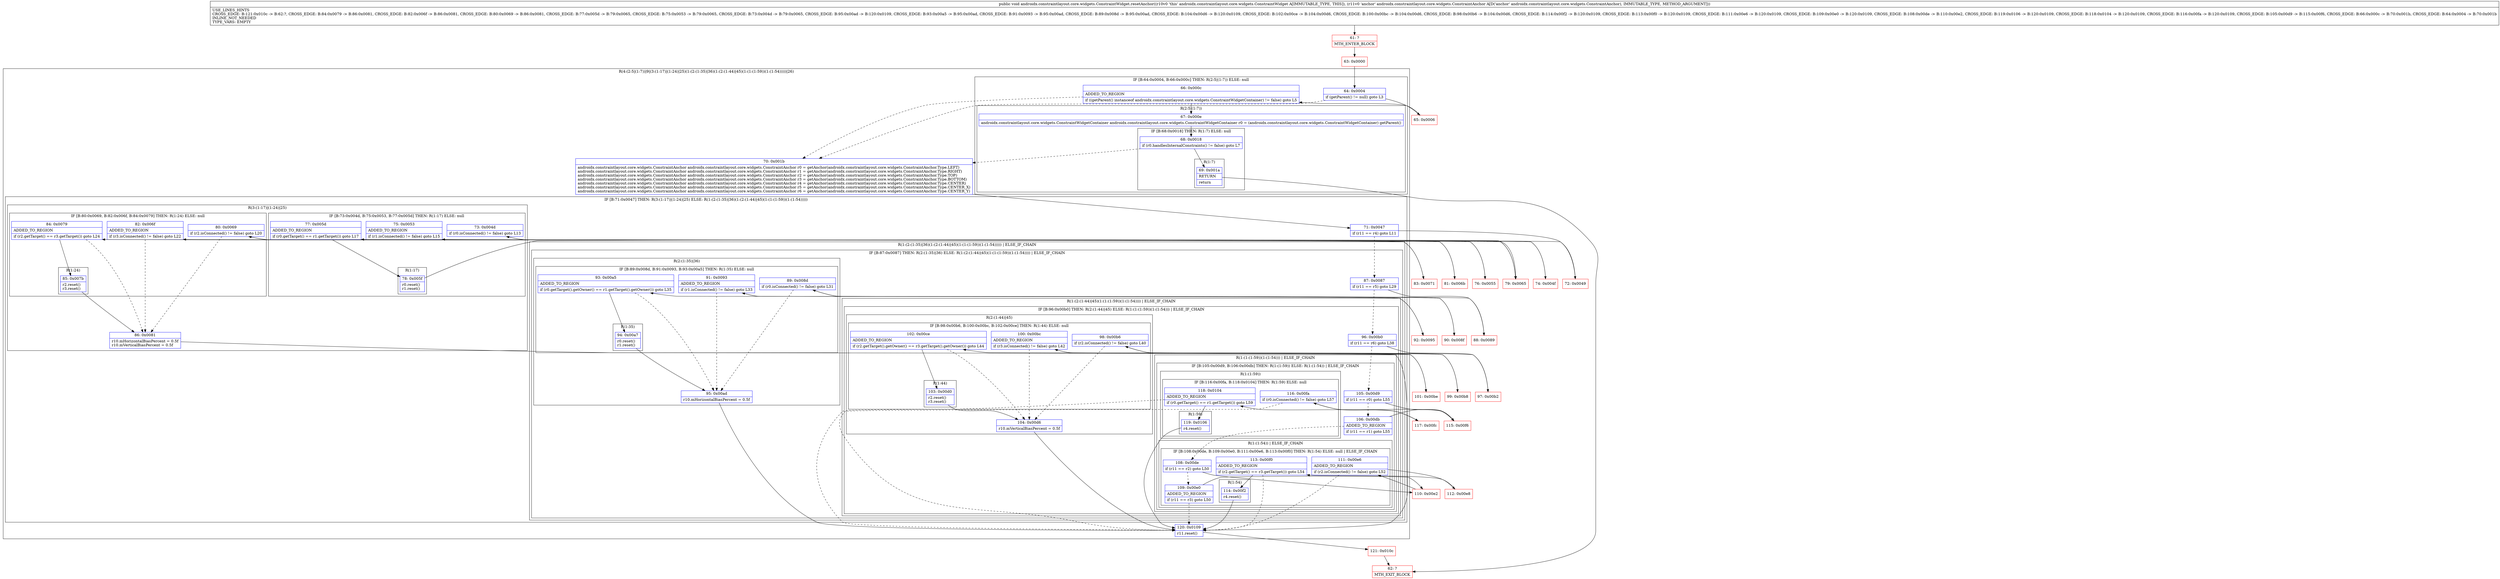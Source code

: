 digraph "CFG forandroidx.constraintlayout.core.widgets.ConstraintWidget.resetAnchor(Landroidx\/constraintlayout\/core\/widgets\/ConstraintAnchor;)V" {
subgraph cluster_Region_1679044323 {
label = "R(4:(2:5|(1:7))|9|(3:(1:17)|(1:24)|25)(1:(2:(1:35)|36)(1:(2:(1:44)|45)(1:(1:(1:59))(1:(1:54)))))|26)";
node [shape=record,color=blue];
subgraph cluster_IfRegion_52654610 {
label = "IF [B:64:0x0004, B:66:0x000c] THEN: R(2:5|(1:7)) ELSE: null";
node [shape=record,color=blue];
Node_64 [shape=record,label="{64\:\ 0x0004|if (getParent() != null) goto L3\l}"];
Node_66 [shape=record,label="{66\:\ 0x000c|ADDED_TO_REGION\l|if ((getParent() instanceof androidx.constraintlayout.core.widgets.ConstraintWidgetContainer) != false) goto L5\l}"];
subgraph cluster_Region_1101823407 {
label = "R(2:5|(1:7))";
node [shape=record,color=blue];
Node_67 [shape=record,label="{67\:\ 0x000e|androidx.constraintlayout.core.widgets.ConstraintWidgetContainer androidx.constraintlayout.core.widgets.ConstraintWidgetContainer r0 = (androidx.constraintlayout.core.widgets.ConstraintWidgetContainer) getParent()\l}"];
subgraph cluster_IfRegion_1585347180 {
label = "IF [B:68:0x0018] THEN: R(1:7) ELSE: null";
node [shape=record,color=blue];
Node_68 [shape=record,label="{68\:\ 0x0018|if (r0.handlesInternalConstraints() != false) goto L7\l}"];
subgraph cluster_Region_1924855397 {
label = "R(1:7)";
node [shape=record,color=blue];
Node_69 [shape=record,label="{69\:\ 0x001a|RETURN\l|return\l}"];
}
}
}
}
Node_70 [shape=record,label="{70\:\ 0x001b|androidx.constraintlayout.core.widgets.ConstraintAnchor androidx.constraintlayout.core.widgets.ConstraintAnchor r0 = getAnchor(androidx.constraintlayout.core.widgets.ConstraintAnchor.Type.LEFT)\landroidx.constraintlayout.core.widgets.ConstraintAnchor androidx.constraintlayout.core.widgets.ConstraintAnchor r1 = getAnchor(androidx.constraintlayout.core.widgets.ConstraintAnchor.Type.RIGHT)\landroidx.constraintlayout.core.widgets.ConstraintAnchor androidx.constraintlayout.core.widgets.ConstraintAnchor r2 = getAnchor(androidx.constraintlayout.core.widgets.ConstraintAnchor.Type.TOP)\landroidx.constraintlayout.core.widgets.ConstraintAnchor androidx.constraintlayout.core.widgets.ConstraintAnchor r3 = getAnchor(androidx.constraintlayout.core.widgets.ConstraintAnchor.Type.BOTTOM)\landroidx.constraintlayout.core.widgets.ConstraintAnchor androidx.constraintlayout.core.widgets.ConstraintAnchor r4 = getAnchor(androidx.constraintlayout.core.widgets.ConstraintAnchor.Type.CENTER)\landroidx.constraintlayout.core.widgets.ConstraintAnchor androidx.constraintlayout.core.widgets.ConstraintAnchor r5 = getAnchor(androidx.constraintlayout.core.widgets.ConstraintAnchor.Type.CENTER_X)\landroidx.constraintlayout.core.widgets.ConstraintAnchor androidx.constraintlayout.core.widgets.ConstraintAnchor r6 = getAnchor(androidx.constraintlayout.core.widgets.ConstraintAnchor.Type.CENTER_Y)\l}"];
subgraph cluster_IfRegion_1218577165 {
label = "IF [B:71:0x0047] THEN: R(3:(1:17)|(1:24)|25) ELSE: R(1:(2:(1:35)|36)(1:(2:(1:44)|45)(1:(1:(1:59))(1:(1:54)))))";
node [shape=record,color=blue];
Node_71 [shape=record,label="{71\:\ 0x0047|if (r11 == r4) goto L11\l}"];
subgraph cluster_Region_72062784 {
label = "R(3:(1:17)|(1:24)|25)";
node [shape=record,color=blue];
subgraph cluster_IfRegion_2078173148 {
label = "IF [B:73:0x004d, B:75:0x0053, B:77:0x005d] THEN: R(1:17) ELSE: null";
node [shape=record,color=blue];
Node_73 [shape=record,label="{73\:\ 0x004d|if (r0.isConnected() != false) goto L13\l}"];
Node_75 [shape=record,label="{75\:\ 0x0053|ADDED_TO_REGION\l|if (r1.isConnected() != false) goto L15\l}"];
Node_77 [shape=record,label="{77\:\ 0x005d|ADDED_TO_REGION\l|if (r0.getTarget() == r1.getTarget()) goto L17\l}"];
subgraph cluster_Region_1840332197 {
label = "R(1:17)";
node [shape=record,color=blue];
Node_78 [shape=record,label="{78\:\ 0x005f|r0.reset()\lr1.reset()\l}"];
}
}
subgraph cluster_IfRegion_1146716262 {
label = "IF [B:80:0x0069, B:82:0x006f, B:84:0x0079] THEN: R(1:24) ELSE: null";
node [shape=record,color=blue];
Node_80 [shape=record,label="{80\:\ 0x0069|if (r2.isConnected() != false) goto L20\l}"];
Node_82 [shape=record,label="{82\:\ 0x006f|ADDED_TO_REGION\l|if (r3.isConnected() != false) goto L22\l}"];
Node_84 [shape=record,label="{84\:\ 0x0079|ADDED_TO_REGION\l|if (r2.getTarget() == r3.getTarget()) goto L24\l}"];
subgraph cluster_Region_107797185 {
label = "R(1:24)";
node [shape=record,color=blue];
Node_85 [shape=record,label="{85\:\ 0x007b|r2.reset()\lr3.reset()\l}"];
}
}
Node_86 [shape=record,label="{86\:\ 0x0081|r10.mHorizontalBiasPercent = 0.5f\lr10.mVerticalBiasPercent = 0.5f\l}"];
}
subgraph cluster_Region_646396317 {
label = "R(1:(2:(1:35)|36)(1:(2:(1:44)|45)(1:(1:(1:59))(1:(1:54))))) | ELSE_IF_CHAIN\l";
node [shape=record,color=blue];
subgraph cluster_IfRegion_935040856 {
label = "IF [B:87:0x0087] THEN: R(2:(1:35)|36) ELSE: R(1:(2:(1:44)|45)(1:(1:(1:59))(1:(1:54)))) | ELSE_IF_CHAIN\l";
node [shape=record,color=blue];
Node_87 [shape=record,label="{87\:\ 0x0087|if (r11 == r5) goto L29\l}"];
subgraph cluster_Region_1051491517 {
label = "R(2:(1:35)|36)";
node [shape=record,color=blue];
subgraph cluster_IfRegion_1480434523 {
label = "IF [B:89:0x008d, B:91:0x0093, B:93:0x00a5] THEN: R(1:35) ELSE: null";
node [shape=record,color=blue];
Node_89 [shape=record,label="{89\:\ 0x008d|if (r0.isConnected() != false) goto L31\l}"];
Node_91 [shape=record,label="{91\:\ 0x0093|ADDED_TO_REGION\l|if (r1.isConnected() != false) goto L33\l}"];
Node_93 [shape=record,label="{93\:\ 0x00a5|ADDED_TO_REGION\l|if (r0.getTarget().getOwner() == r1.getTarget().getOwner()) goto L35\l}"];
subgraph cluster_Region_496758153 {
label = "R(1:35)";
node [shape=record,color=blue];
Node_94 [shape=record,label="{94\:\ 0x00a7|r0.reset()\lr1.reset()\l}"];
}
}
Node_95 [shape=record,label="{95\:\ 0x00ad|r10.mHorizontalBiasPercent = 0.5f\l}"];
}
subgraph cluster_Region_453029075 {
label = "R(1:(2:(1:44)|45)(1:(1:(1:59))(1:(1:54)))) | ELSE_IF_CHAIN\l";
node [shape=record,color=blue];
subgraph cluster_IfRegion_1876512969 {
label = "IF [B:96:0x00b0] THEN: R(2:(1:44)|45) ELSE: R(1:(1:(1:59))(1:(1:54))) | ELSE_IF_CHAIN\l";
node [shape=record,color=blue];
Node_96 [shape=record,label="{96\:\ 0x00b0|if (r11 == r6) goto L38\l}"];
subgraph cluster_Region_1126816100 {
label = "R(2:(1:44)|45)";
node [shape=record,color=blue];
subgraph cluster_IfRegion_266204140 {
label = "IF [B:98:0x00b6, B:100:0x00bc, B:102:0x00ce] THEN: R(1:44) ELSE: null";
node [shape=record,color=blue];
Node_98 [shape=record,label="{98\:\ 0x00b6|if (r2.isConnected() != false) goto L40\l}"];
Node_100 [shape=record,label="{100\:\ 0x00bc|ADDED_TO_REGION\l|if (r3.isConnected() != false) goto L42\l}"];
Node_102 [shape=record,label="{102\:\ 0x00ce|ADDED_TO_REGION\l|if (r2.getTarget().getOwner() == r3.getTarget().getOwner()) goto L44\l}"];
subgraph cluster_Region_539660498 {
label = "R(1:44)";
node [shape=record,color=blue];
Node_103 [shape=record,label="{103\:\ 0x00d0|r2.reset()\lr3.reset()\l}"];
}
}
Node_104 [shape=record,label="{104\:\ 0x00d6|r10.mVerticalBiasPercent = 0.5f\l}"];
}
subgraph cluster_Region_1560103757 {
label = "R(1:(1:(1:59))(1:(1:54))) | ELSE_IF_CHAIN\l";
node [shape=record,color=blue];
subgraph cluster_IfRegion_368281953 {
label = "IF [B:105:0x00d9, B:106:0x00db] THEN: R(1:(1:59)) ELSE: R(1:(1:54)) | ELSE_IF_CHAIN\l";
node [shape=record,color=blue];
Node_105 [shape=record,label="{105\:\ 0x00d9|if (r11 == r0) goto L55\l}"];
Node_106 [shape=record,label="{106\:\ 0x00db|ADDED_TO_REGION\l|if (r11 == r1) goto L55\l}"];
subgraph cluster_Region_32083451 {
label = "R(1:(1:59))";
node [shape=record,color=blue];
subgraph cluster_IfRegion_1900794479 {
label = "IF [B:116:0x00fa, B:118:0x0104] THEN: R(1:59) ELSE: null";
node [shape=record,color=blue];
Node_116 [shape=record,label="{116\:\ 0x00fa|if (r0.isConnected() != false) goto L57\l}"];
Node_118 [shape=record,label="{118\:\ 0x0104|ADDED_TO_REGION\l|if (r0.getTarget() == r1.getTarget()) goto L59\l}"];
subgraph cluster_Region_679529318 {
label = "R(1:59)";
node [shape=record,color=blue];
Node_119 [shape=record,label="{119\:\ 0x0106|r4.reset()\l}"];
}
}
}
subgraph cluster_Region_521260833 {
label = "R(1:(1:54)) | ELSE_IF_CHAIN\l";
node [shape=record,color=blue];
subgraph cluster_IfRegion_687369729 {
label = "IF [B:108:0x00de, B:109:0x00e0, B:111:0x00e6, B:113:0x00f0] THEN: R(1:54) ELSE: null | ELSE_IF_CHAIN\l";
node [shape=record,color=blue];
Node_108 [shape=record,label="{108\:\ 0x00de|if (r11 == r2) goto L50\l}"];
Node_109 [shape=record,label="{109\:\ 0x00e0|ADDED_TO_REGION\l|if (r11 == r3) goto L50\l}"];
Node_111 [shape=record,label="{111\:\ 0x00e6|ADDED_TO_REGION\l|if (r2.isConnected() != false) goto L52\l}"];
Node_113 [shape=record,label="{113\:\ 0x00f0|ADDED_TO_REGION\l|if (r2.getTarget() == r3.getTarget()) goto L54\l}"];
subgraph cluster_Region_1557688996 {
label = "R(1:54)";
node [shape=record,color=blue];
Node_114 [shape=record,label="{114\:\ 0x00f2|r4.reset()\l}"];
}
}
}
}
}
}
}
}
}
}
Node_120 [shape=record,label="{120\:\ 0x0109|r11.reset()\l}"];
}
Node_61 [shape=record,color=red,label="{61\:\ ?|MTH_ENTER_BLOCK\l}"];
Node_63 [shape=record,color=red,label="{63\:\ 0x0000}"];
Node_65 [shape=record,color=red,label="{65\:\ 0x0006}"];
Node_62 [shape=record,color=red,label="{62\:\ ?|MTH_EXIT_BLOCK\l}"];
Node_72 [shape=record,color=red,label="{72\:\ 0x0049}"];
Node_74 [shape=record,color=red,label="{74\:\ 0x004f}"];
Node_76 [shape=record,color=red,label="{76\:\ 0x0055}"];
Node_79 [shape=record,color=red,label="{79\:\ 0x0065}"];
Node_81 [shape=record,color=red,label="{81\:\ 0x006b}"];
Node_83 [shape=record,color=red,label="{83\:\ 0x0071}"];
Node_121 [shape=record,color=red,label="{121\:\ 0x010c}"];
Node_88 [shape=record,color=red,label="{88\:\ 0x0089}"];
Node_90 [shape=record,color=red,label="{90\:\ 0x008f}"];
Node_92 [shape=record,color=red,label="{92\:\ 0x0095}"];
Node_97 [shape=record,color=red,label="{97\:\ 0x00b2}"];
Node_99 [shape=record,color=red,label="{99\:\ 0x00b8}"];
Node_101 [shape=record,color=red,label="{101\:\ 0x00be}"];
Node_110 [shape=record,color=red,label="{110\:\ 0x00e2}"];
Node_112 [shape=record,color=red,label="{112\:\ 0x00e8}"];
Node_115 [shape=record,color=red,label="{115\:\ 0x00f6}"];
Node_117 [shape=record,color=red,label="{117\:\ 0x00fc}"];
MethodNode[shape=record,label="{public void androidx.constraintlayout.core.widgets.ConstraintWidget.resetAnchor((r10v0 'this' androidx.constraintlayout.core.widgets.ConstraintWidget A[IMMUTABLE_TYPE, THIS]), (r11v0 'anchor' androidx.constraintlayout.core.widgets.ConstraintAnchor A[D('anchor' androidx.constraintlayout.core.widgets.ConstraintAnchor), IMMUTABLE_TYPE, METHOD_ARGUMENT]))  | USE_LINES_HINTS\lCROSS_EDGE: B:121:0x010c \-\> B:62:?, CROSS_EDGE: B:84:0x0079 \-\> B:86:0x0081, CROSS_EDGE: B:82:0x006f \-\> B:86:0x0081, CROSS_EDGE: B:80:0x0069 \-\> B:86:0x0081, CROSS_EDGE: B:77:0x005d \-\> B:79:0x0065, CROSS_EDGE: B:75:0x0053 \-\> B:79:0x0065, CROSS_EDGE: B:73:0x004d \-\> B:79:0x0065, CROSS_EDGE: B:95:0x00ad \-\> B:120:0x0109, CROSS_EDGE: B:93:0x00a5 \-\> B:95:0x00ad, CROSS_EDGE: B:91:0x0093 \-\> B:95:0x00ad, CROSS_EDGE: B:89:0x008d \-\> B:95:0x00ad, CROSS_EDGE: B:104:0x00d6 \-\> B:120:0x0109, CROSS_EDGE: B:102:0x00ce \-\> B:104:0x00d6, CROSS_EDGE: B:100:0x00bc \-\> B:104:0x00d6, CROSS_EDGE: B:98:0x00b6 \-\> B:104:0x00d6, CROSS_EDGE: B:114:0x00f2 \-\> B:120:0x0109, CROSS_EDGE: B:113:0x00f0 \-\> B:120:0x0109, CROSS_EDGE: B:111:0x00e6 \-\> B:120:0x0109, CROSS_EDGE: B:109:0x00e0 \-\> B:120:0x0109, CROSS_EDGE: B:108:0x00de \-\> B:110:0x00e2, CROSS_EDGE: B:119:0x0106 \-\> B:120:0x0109, CROSS_EDGE: B:118:0x0104 \-\> B:120:0x0109, CROSS_EDGE: B:116:0x00fa \-\> B:120:0x0109, CROSS_EDGE: B:105:0x00d9 \-\> B:115:0x00f6, CROSS_EDGE: B:66:0x000c \-\> B:70:0x001b, CROSS_EDGE: B:64:0x0004 \-\> B:70:0x001b\lINLINE_NOT_NEEDED\lTYPE_VARS: EMPTY\l}"];
MethodNode -> Node_61;Node_64 -> Node_65;
Node_64 -> Node_70[style=dashed];
Node_66 -> Node_67;
Node_66 -> Node_70[style=dashed];
Node_67 -> Node_68;
Node_68 -> Node_69;
Node_68 -> Node_70[style=dashed];
Node_69 -> Node_62;
Node_70 -> Node_71;
Node_71 -> Node_72;
Node_71 -> Node_87[style=dashed];
Node_73 -> Node_74;
Node_73 -> Node_79[style=dashed];
Node_75 -> Node_76;
Node_75 -> Node_79[style=dashed];
Node_77 -> Node_78;
Node_77 -> Node_79[style=dashed];
Node_78 -> Node_79;
Node_80 -> Node_81;
Node_80 -> Node_86[style=dashed];
Node_82 -> Node_83;
Node_82 -> Node_86[style=dashed];
Node_84 -> Node_85;
Node_84 -> Node_86[style=dashed];
Node_85 -> Node_86;
Node_86 -> Node_120;
Node_87 -> Node_88;
Node_87 -> Node_96[style=dashed];
Node_89 -> Node_90;
Node_89 -> Node_95[style=dashed];
Node_91 -> Node_92;
Node_91 -> Node_95[style=dashed];
Node_93 -> Node_94;
Node_93 -> Node_95[style=dashed];
Node_94 -> Node_95;
Node_95 -> Node_120;
Node_96 -> Node_97;
Node_96 -> Node_105[style=dashed];
Node_98 -> Node_99;
Node_98 -> Node_104[style=dashed];
Node_100 -> Node_101;
Node_100 -> Node_104[style=dashed];
Node_102 -> Node_103;
Node_102 -> Node_104[style=dashed];
Node_103 -> Node_104;
Node_104 -> Node_120;
Node_105 -> Node_106[style=dashed];
Node_105 -> Node_115;
Node_106 -> Node_108[style=dashed];
Node_106 -> Node_115;
Node_116 -> Node_117;
Node_116 -> Node_120[style=dashed];
Node_118 -> Node_119;
Node_118 -> Node_120[style=dashed];
Node_119 -> Node_120;
Node_108 -> Node_109[style=dashed];
Node_108 -> Node_110;
Node_109 -> Node_110;
Node_109 -> Node_120[style=dashed];
Node_111 -> Node_112;
Node_111 -> Node_120[style=dashed];
Node_113 -> Node_114;
Node_113 -> Node_120[style=dashed];
Node_114 -> Node_120;
Node_120 -> Node_121;
Node_61 -> Node_63;
Node_63 -> Node_64;
Node_65 -> Node_66;
Node_72 -> Node_73;
Node_74 -> Node_75;
Node_76 -> Node_77;
Node_79 -> Node_80;
Node_81 -> Node_82;
Node_83 -> Node_84;
Node_121 -> Node_62;
Node_88 -> Node_89;
Node_90 -> Node_91;
Node_92 -> Node_93;
Node_97 -> Node_98;
Node_99 -> Node_100;
Node_101 -> Node_102;
Node_110 -> Node_111;
Node_112 -> Node_113;
Node_115 -> Node_116;
Node_117 -> Node_118;
}

